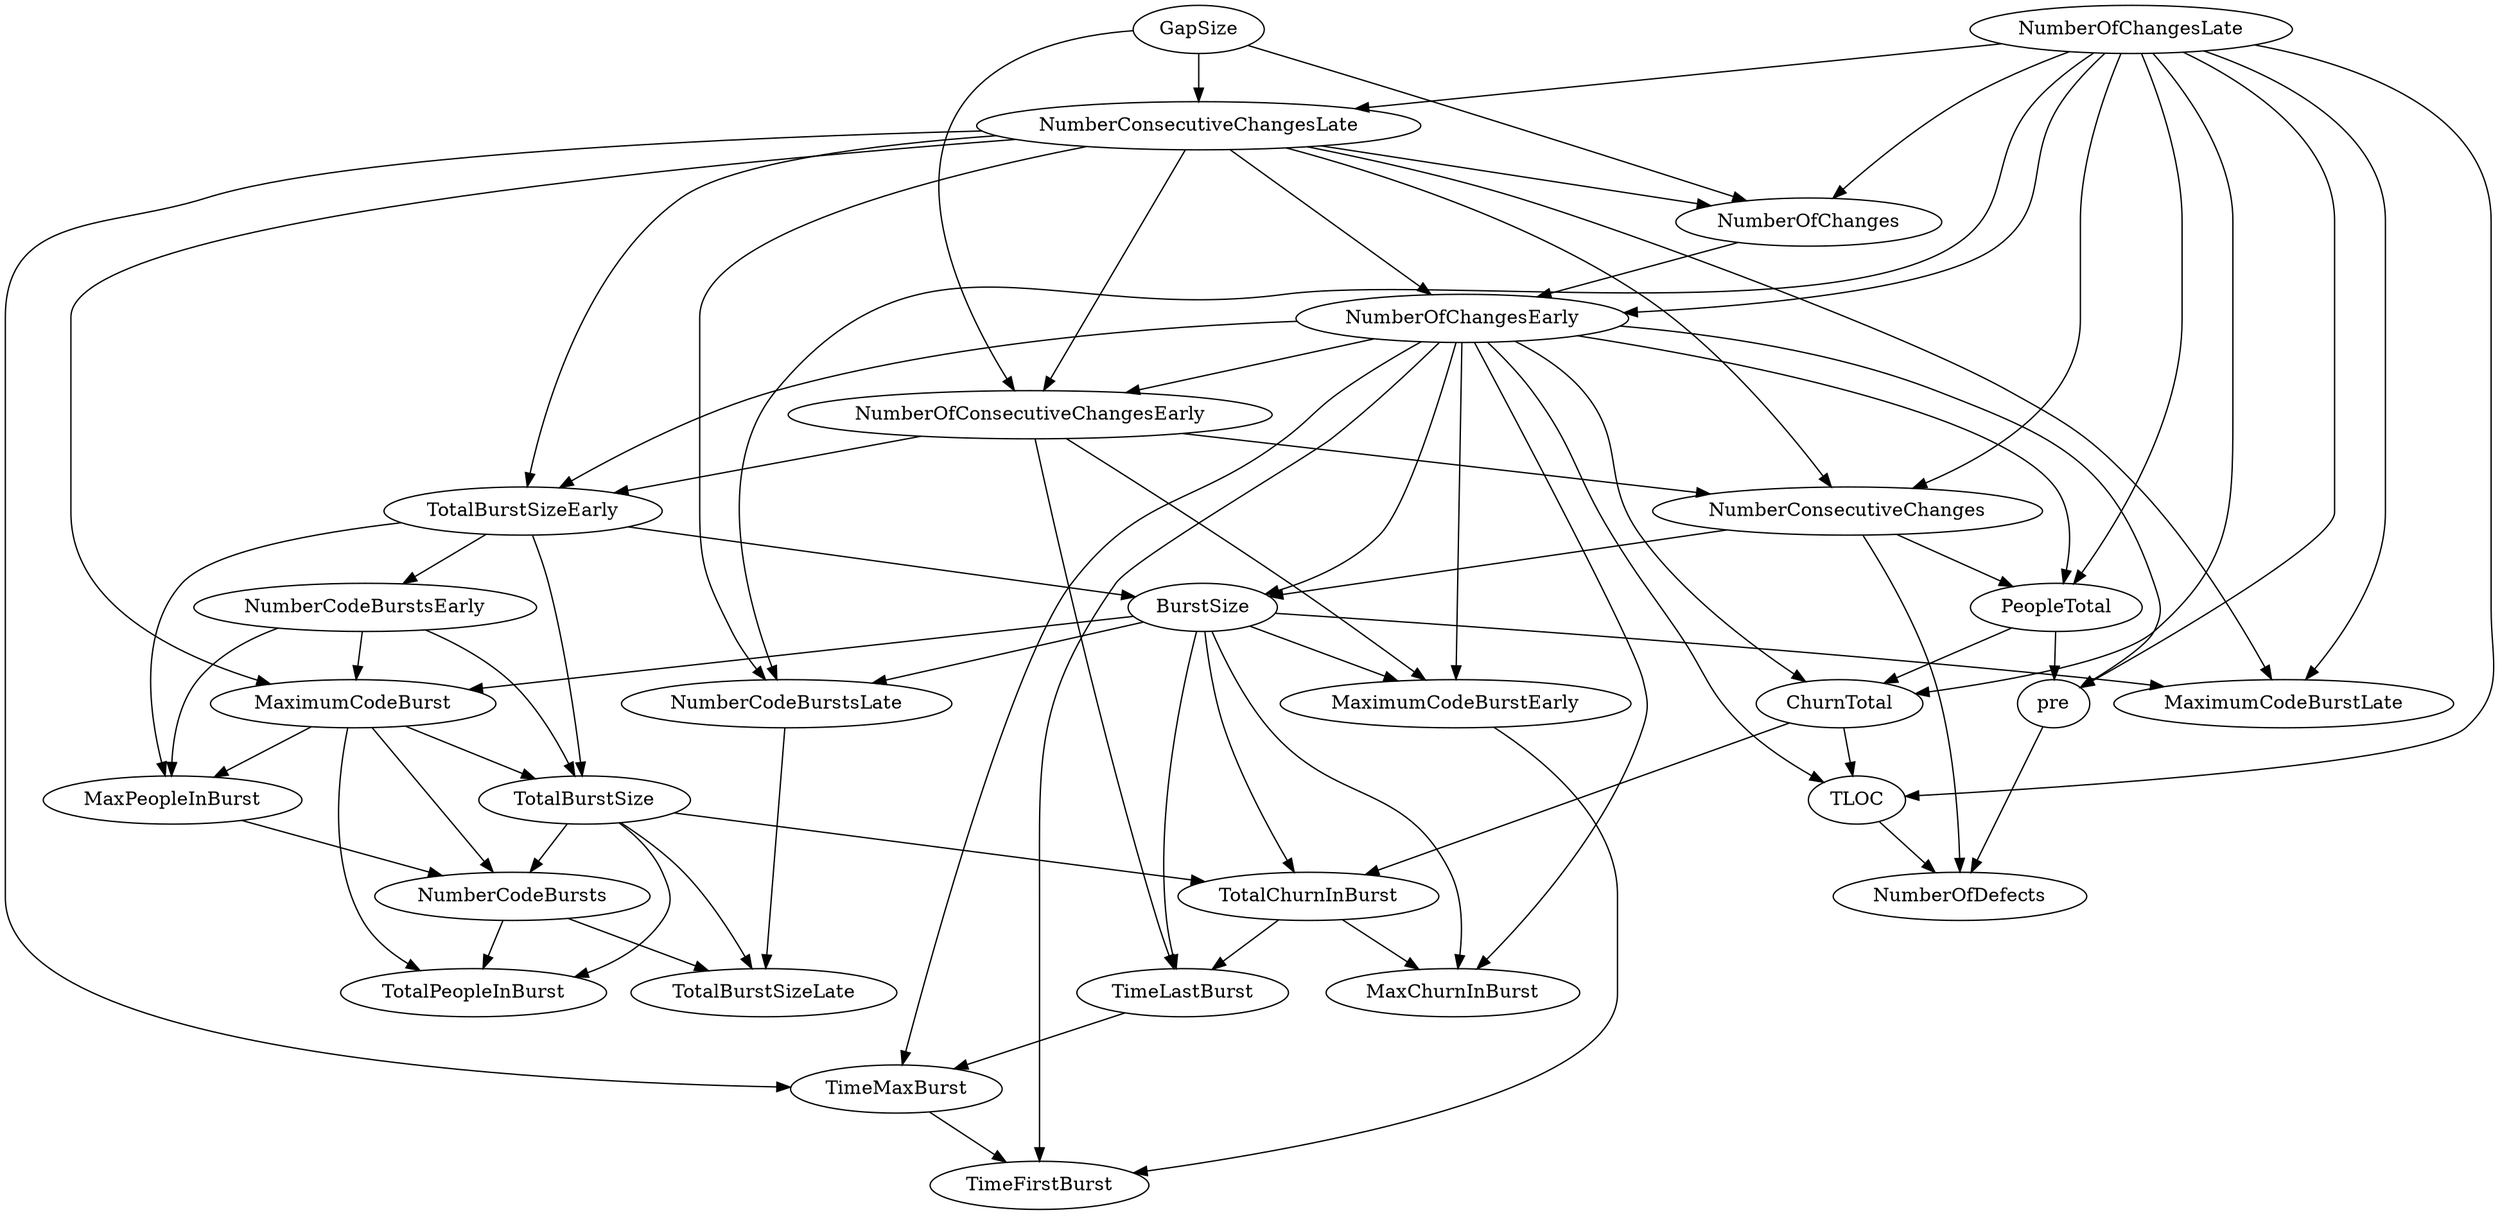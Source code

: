 digraph {
   TotalPeopleInBurst;
   MaximumCodeBurstLate;
   NumberOfChanges;
   MaxPeopleInBurst;
   TotalBurstSizeLate;
   NumberCodeBurstsLate;
   NumberOfChangesLate;
   NumberOfChangesEarly;
   MaxChurnInBurst;
   MaximumCodeBurstEarly;
   NumberCodeBurstsEarly;
   TimeFirstBurst;
   TotalChurnInBurst;
   ChurnTotal;
   MaximumCodeBurst;
   NumberOfConsecutiveChangesEarly;
   NumberConsecutiveChangesLate;
   TotalBurstSizeEarly;
   TotalBurstSize;
   TimeMaxBurst;
   NumberConsecutiveChanges;
   TimeLastBurst;
   NumberCodeBursts;
   PeopleTotal;
   pre;
   NumberOfDefects;
   TLOC;
   GapSize;
   BurstSize;
   NumberOfChanges -> NumberOfChangesEarly;
   MaxPeopleInBurst -> NumberCodeBursts;
   NumberCodeBurstsLate -> TotalBurstSizeLate;
   NumberOfChangesLate -> MaximumCodeBurstLate;
   NumberOfChangesLate -> NumberOfChanges;
   NumberOfChangesLate -> NumberCodeBurstsLate;
   NumberOfChangesLate -> NumberOfChangesEarly;
   NumberOfChangesLate -> ChurnTotal;
   NumberOfChangesLate -> NumberConsecutiveChangesLate;
   NumberOfChangesLate -> NumberConsecutiveChanges;
   NumberOfChangesLate -> PeopleTotal;
   NumberOfChangesLate -> pre;
   NumberOfChangesLate -> TLOC;
   NumberOfChangesEarly -> MaxChurnInBurst;
   NumberOfChangesEarly -> MaximumCodeBurstEarly;
   NumberOfChangesEarly -> TimeFirstBurst;
   NumberOfChangesEarly -> ChurnTotal;
   NumberOfChangesEarly -> NumberOfConsecutiveChangesEarly;
   NumberOfChangesEarly -> TotalBurstSizeEarly;
   NumberOfChangesEarly -> TimeMaxBurst;
   NumberOfChangesEarly -> PeopleTotal;
   NumberOfChangesEarly -> pre;
   NumberOfChangesEarly -> TLOC;
   NumberOfChangesEarly -> BurstSize;
   MaximumCodeBurstEarly -> TimeFirstBurst;
   NumberCodeBurstsEarly -> MaxPeopleInBurst;
   NumberCodeBurstsEarly -> MaximumCodeBurst;
   NumberCodeBurstsEarly -> TotalBurstSize;
   TotalChurnInBurst -> MaxChurnInBurst;
   TotalChurnInBurst -> TimeLastBurst;
   ChurnTotal -> TotalChurnInBurst;
   ChurnTotal -> TLOC;
   MaximumCodeBurst -> TotalPeopleInBurst;
   MaximumCodeBurst -> MaxPeopleInBurst;
   MaximumCodeBurst -> TotalBurstSize;
   MaximumCodeBurst -> NumberCodeBursts;
   NumberOfConsecutiveChangesEarly -> MaximumCodeBurstEarly;
   NumberOfConsecutiveChangesEarly -> TotalBurstSizeEarly;
   NumberOfConsecutiveChangesEarly -> NumberConsecutiveChanges;
   NumberOfConsecutiveChangesEarly -> TimeLastBurst;
   NumberConsecutiveChangesLate -> MaximumCodeBurstLate;
   NumberConsecutiveChangesLate -> NumberOfChanges;
   NumberConsecutiveChangesLate -> NumberCodeBurstsLate;
   NumberConsecutiveChangesLate -> NumberOfChangesEarly;
   NumberConsecutiveChangesLate -> MaximumCodeBurst;
   NumberConsecutiveChangesLate -> NumberOfConsecutiveChangesEarly;
   NumberConsecutiveChangesLate -> TotalBurstSizeEarly;
   NumberConsecutiveChangesLate -> TimeMaxBurst;
   NumberConsecutiveChangesLate -> NumberConsecutiveChanges;
   TotalBurstSizeEarly -> MaxPeopleInBurst;
   TotalBurstSizeEarly -> NumberCodeBurstsEarly;
   TotalBurstSizeEarly -> TotalBurstSize;
   TotalBurstSizeEarly -> BurstSize;
   TotalBurstSize -> TotalPeopleInBurst;
   TotalBurstSize -> TotalBurstSizeLate;
   TotalBurstSize -> TotalChurnInBurst;
   TotalBurstSize -> NumberCodeBursts;
   TimeMaxBurst -> TimeFirstBurst;
   NumberConsecutiveChanges -> PeopleTotal;
   NumberConsecutiveChanges -> NumberOfDefects;
   NumberConsecutiveChanges -> BurstSize;
   TimeLastBurst -> TimeMaxBurst;
   NumberCodeBursts -> TotalPeopleInBurst;
   NumberCodeBursts -> TotalBurstSizeLate;
   PeopleTotal -> ChurnTotal;
   PeopleTotal -> pre;
   pre -> NumberOfDefects;
   TLOC -> NumberOfDefects;
   GapSize -> NumberOfChanges;
   GapSize -> NumberOfConsecutiveChangesEarly;
   GapSize -> NumberConsecutiveChangesLate;
   BurstSize -> MaximumCodeBurstLate;
   BurstSize -> NumberCodeBurstsLate;
   BurstSize -> MaxChurnInBurst;
   BurstSize -> MaximumCodeBurstEarly;
   BurstSize -> TotalChurnInBurst;
   BurstSize -> MaximumCodeBurst;
   BurstSize -> TimeLastBurst;
}
